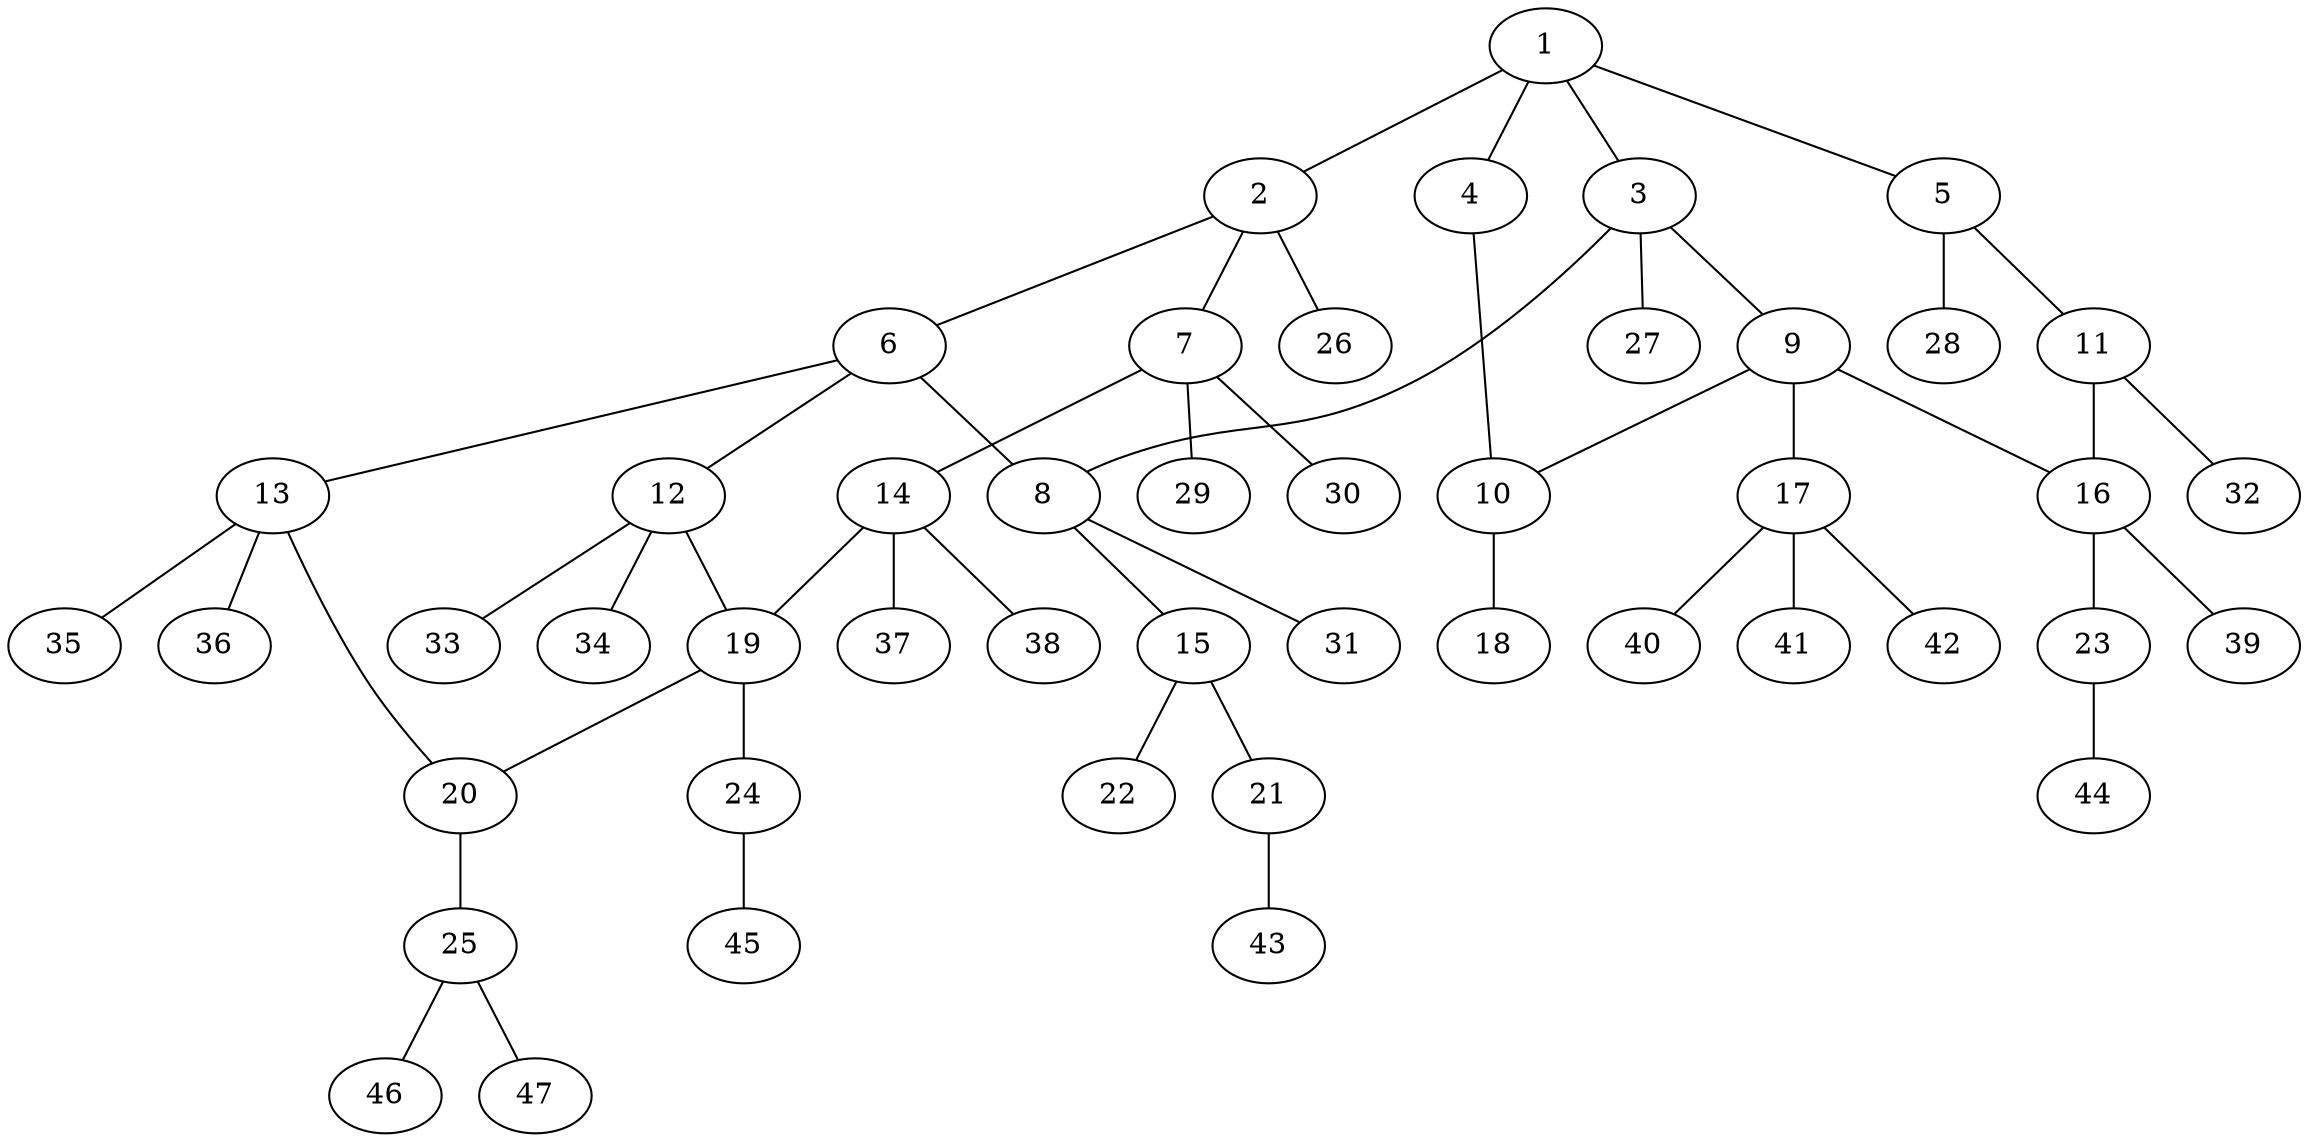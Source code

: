 graph molecule_4142 {
	1	 [chem=C];
	2	 [chem=C];
	1 -- 2	 [valence=1];
	3	 [chem=C];
	1 -- 3	 [valence=1];
	4	 [chem=O];
	1 -- 4	 [valence=1];
	5	 [chem=C];
	1 -- 5	 [valence=1];
	6	 [chem=C];
	2 -- 6	 [valence=1];
	7	 [chem=C];
	2 -- 7	 [valence=1];
	26	 [chem=H];
	2 -- 26	 [valence=1];
	8	 [chem=C];
	3 -- 8	 [valence=1];
	9	 [chem=C];
	3 -- 9	 [valence=1];
	27	 [chem=H];
	3 -- 27	 [valence=1];
	10	 [chem=C];
	4 -- 10	 [valence=1];
	11	 [chem=C];
	5 -- 11	 [valence=2];
	28	 [chem=H];
	5 -- 28	 [valence=1];
	6 -- 8	 [valence=1];
	12	 [chem=C];
	6 -- 12	 [valence=1];
	13	 [chem=C];
	6 -- 13	 [valence=1];
	14	 [chem=C];
	7 -- 14	 [valence=1];
	29	 [chem=H];
	7 -- 29	 [valence=1];
	30	 [chem=H];
	7 -- 30	 [valence=1];
	15	 [chem=C];
	8 -- 15	 [valence=1];
	31	 [chem=H];
	8 -- 31	 [valence=1];
	9 -- 10	 [valence=1];
	16	 [chem=C];
	9 -- 16	 [valence=1];
	17	 [chem=C];
	9 -- 17	 [valence=1];
	18	 [chem=O];
	10 -- 18	 [valence=2];
	11 -- 16	 [valence=1];
	32	 [chem=H];
	11 -- 32	 [valence=1];
	19	 [chem=C];
	12 -- 19	 [valence=1];
	33	 [chem=H];
	12 -- 33	 [valence=1];
	34	 [chem=H];
	12 -- 34	 [valence=1];
	20	 [chem=C];
	13 -- 20	 [valence=1];
	35	 [chem=H];
	13 -- 35	 [valence=1];
	36	 [chem=H];
	13 -- 36	 [valence=1];
	14 -- 19	 [valence=1];
	37	 [chem=H];
	14 -- 37	 [valence=1];
	38	 [chem=H];
	14 -- 38	 [valence=1];
	21	 [chem=O];
	15 -- 21	 [valence=1];
	22	 [chem=O];
	15 -- 22	 [valence=2];
	23	 [chem=O];
	16 -- 23	 [valence=1];
	39	 [chem=H];
	16 -- 39	 [valence=1];
	40	 [chem=H];
	17 -- 40	 [valence=1];
	41	 [chem=H];
	17 -- 41	 [valence=1];
	42	 [chem=H];
	17 -- 42	 [valence=1];
	19 -- 20	 [valence=1];
	24	 [chem=O];
	19 -- 24	 [valence=1];
	25	 [chem=C];
	20 -- 25	 [valence=2];
	43	 [chem=H];
	21 -- 43	 [valence=1];
	44	 [chem=H];
	23 -- 44	 [valence=1];
	45	 [chem=H];
	24 -- 45	 [valence=1];
	46	 [chem=H];
	25 -- 46	 [valence=1];
	47	 [chem=H];
	25 -- 47	 [valence=1];
}
